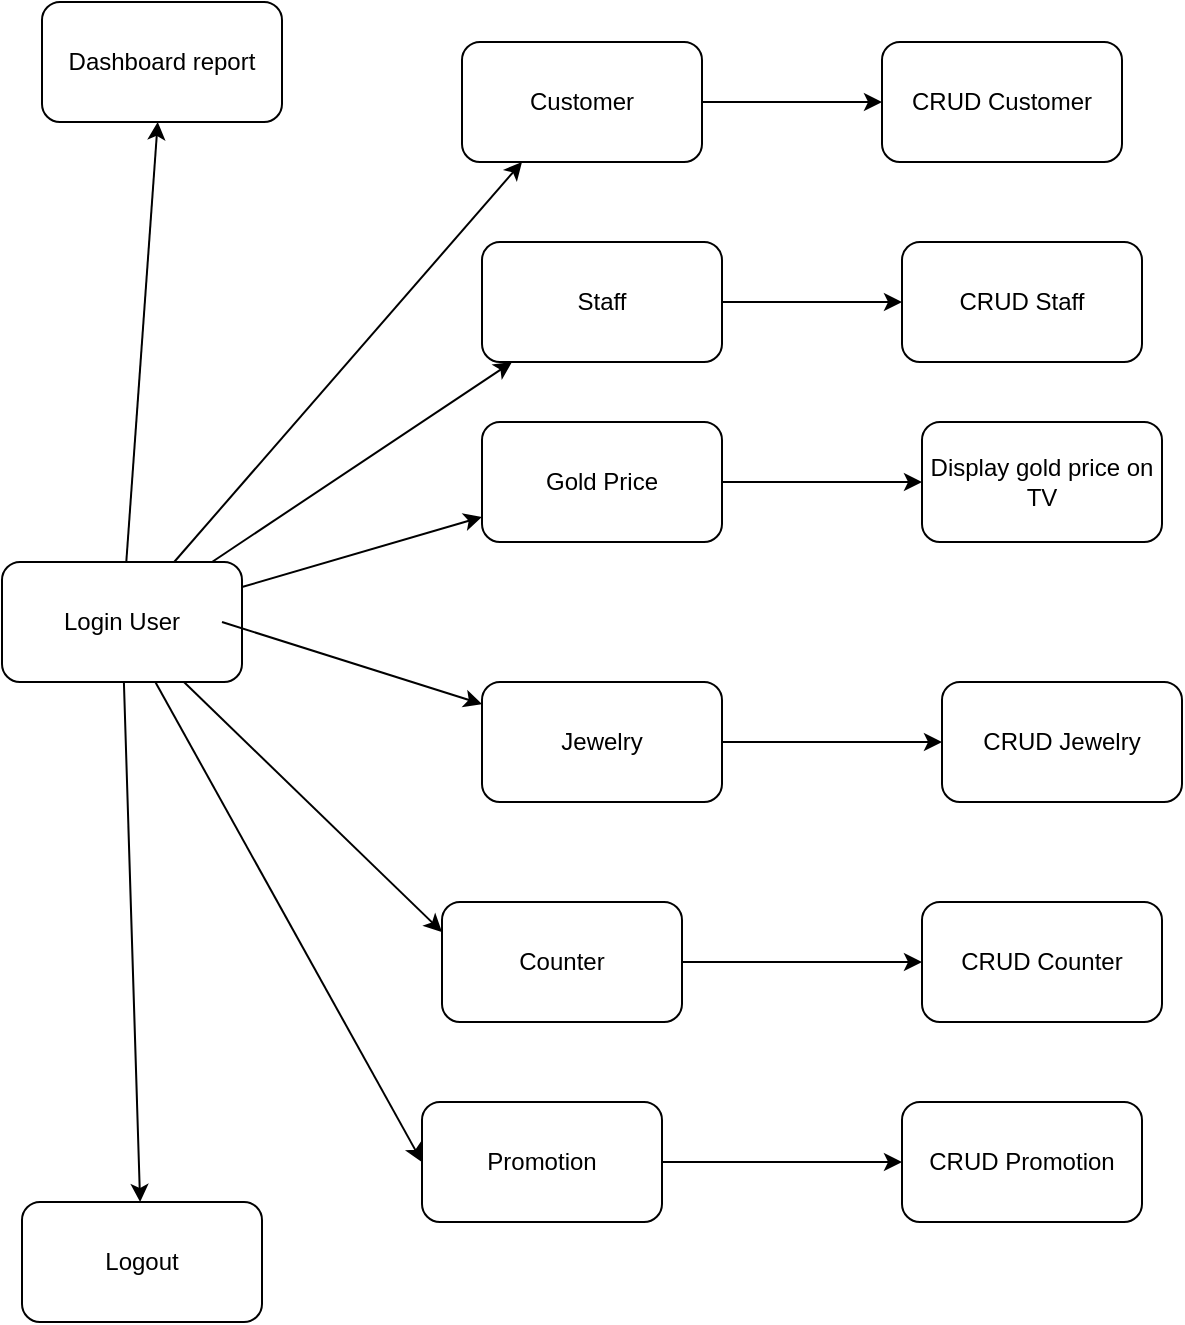 <mxfile version="24.6.4" type="device">
  <diagram name="Page-1" id="S857kirkOuxt9WHGmVWS">
    <mxGraphModel dx="1102" dy="810" grid="1" gridSize="10" guides="1" tooltips="1" connect="1" arrows="1" fold="1" page="1" pageScale="1" pageWidth="850" pageHeight="1100" math="0" shadow="0">
      <root>
        <mxCell id="0" />
        <mxCell id="1" parent="0" />
        <mxCell id="-o780Wv3_9u4--vOhIWa-11" value="Gold Price" style="rounded=1;whiteSpace=wrap;html=1;" vertex="1" parent="1">
          <mxGeometry x="280" y="230" width="120" height="60" as="geometry" />
        </mxCell>
        <mxCell id="-o780Wv3_9u4--vOhIWa-12" value="Jewelry" style="rounded=1;whiteSpace=wrap;html=1;" vertex="1" parent="1">
          <mxGeometry x="280" y="360" width="120" height="60" as="geometry" />
        </mxCell>
        <mxCell id="-o780Wv3_9u4--vOhIWa-13" value="Counter" style="rounded=1;whiteSpace=wrap;html=1;" vertex="1" parent="1">
          <mxGeometry x="260" y="470" width="120" height="60" as="geometry" />
        </mxCell>
        <mxCell id="-o780Wv3_9u4--vOhIWa-14" value="Logout" style="rounded=1;whiteSpace=wrap;html=1;" vertex="1" parent="1">
          <mxGeometry x="50" y="620" width="120" height="60" as="geometry" />
        </mxCell>
        <mxCell id="-o780Wv3_9u4--vOhIWa-15" value="Display gold price on TV" style="rounded=1;whiteSpace=wrap;html=1;" vertex="1" parent="1">
          <mxGeometry x="500" y="230" width="120" height="60" as="geometry" />
        </mxCell>
        <mxCell id="-o780Wv3_9u4--vOhIWa-16" value="" style="endArrow=classic;html=1;rounded=0;" edge="1" parent="1" source="-o780Wv3_9u4--vOhIWa-11" target="-o780Wv3_9u4--vOhIWa-15">
          <mxGeometry width="50" height="50" relative="1" as="geometry">
            <mxPoint x="400" y="440" as="sourcePoint" />
            <mxPoint x="450" y="390" as="targetPoint" />
          </mxGeometry>
        </mxCell>
        <mxCell id="-o780Wv3_9u4--vOhIWa-17" value="CRUD Jewelry" style="rounded=1;whiteSpace=wrap;html=1;" vertex="1" parent="1">
          <mxGeometry x="510" y="360" width="120" height="60" as="geometry" />
        </mxCell>
        <mxCell id="-o780Wv3_9u4--vOhIWa-18" value="" style="endArrow=classic;html=1;rounded=0;" edge="1" parent="1" source="-o780Wv3_9u4--vOhIWa-12" target="-o780Wv3_9u4--vOhIWa-17">
          <mxGeometry width="50" height="50" relative="1" as="geometry">
            <mxPoint x="400" y="440" as="sourcePoint" />
            <mxPoint x="450" y="390" as="targetPoint" />
          </mxGeometry>
        </mxCell>
        <mxCell id="-o780Wv3_9u4--vOhIWa-19" value="CRUD Counter" style="rounded=1;whiteSpace=wrap;html=1;" vertex="1" parent="1">
          <mxGeometry x="500" y="470" width="120" height="60" as="geometry" />
        </mxCell>
        <mxCell id="-o780Wv3_9u4--vOhIWa-20" value="" style="endArrow=classic;html=1;rounded=0;" edge="1" parent="1" source="-o780Wv3_9u4--vOhIWa-13" target="-o780Wv3_9u4--vOhIWa-19">
          <mxGeometry width="50" height="50" relative="1" as="geometry">
            <mxPoint x="400" y="440" as="sourcePoint" />
            <mxPoint x="450" y="390" as="targetPoint" />
          </mxGeometry>
        </mxCell>
        <mxCell id="-o780Wv3_9u4--vOhIWa-21" value="Login User" style="rounded=1;whiteSpace=wrap;html=1;" vertex="1" parent="1">
          <mxGeometry x="40" y="300" width="120" height="60" as="geometry" />
        </mxCell>
        <mxCell id="-o780Wv3_9u4--vOhIWa-22" value="" style="endArrow=classic;html=1;rounded=0;" edge="1" parent="1" source="-o780Wv3_9u4--vOhIWa-21" target="-o780Wv3_9u4--vOhIWa-11">
          <mxGeometry width="50" height="50" relative="1" as="geometry">
            <mxPoint x="400" y="420" as="sourcePoint" />
            <mxPoint x="450" y="370" as="targetPoint" />
          </mxGeometry>
        </mxCell>
        <mxCell id="-o780Wv3_9u4--vOhIWa-23" value="" style="endArrow=classic;html=1;rounded=0;" edge="1" parent="1" target="-o780Wv3_9u4--vOhIWa-12">
          <mxGeometry width="50" height="50" relative="1" as="geometry">
            <mxPoint x="150" y="330" as="sourcePoint" />
            <mxPoint x="300" y="240" as="targetPoint" />
          </mxGeometry>
        </mxCell>
        <mxCell id="-o780Wv3_9u4--vOhIWa-24" value="" style="endArrow=classic;html=1;rounded=0;entryX=0;entryY=0.25;entryDx=0;entryDy=0;" edge="1" parent="1" source="-o780Wv3_9u4--vOhIWa-21" target="-o780Wv3_9u4--vOhIWa-13">
          <mxGeometry width="50" height="50" relative="1" as="geometry">
            <mxPoint x="160" y="340" as="sourcePoint" />
            <mxPoint x="310" y="250" as="targetPoint" />
          </mxGeometry>
        </mxCell>
        <mxCell id="-o780Wv3_9u4--vOhIWa-25" value="" style="endArrow=classic;html=1;rounded=0;" edge="1" parent="1" source="-o780Wv3_9u4--vOhIWa-21" target="-o780Wv3_9u4--vOhIWa-14">
          <mxGeometry width="50" height="50" relative="1" as="geometry">
            <mxPoint x="170" y="350" as="sourcePoint" />
            <mxPoint x="320" y="260" as="targetPoint" />
          </mxGeometry>
        </mxCell>
        <mxCell id="-o780Wv3_9u4--vOhIWa-26" value="Dashboard report" style="rounded=1;whiteSpace=wrap;html=1;" vertex="1" parent="1">
          <mxGeometry x="60" y="20" width="120" height="60" as="geometry" />
        </mxCell>
        <mxCell id="-o780Wv3_9u4--vOhIWa-27" value="" style="endArrow=classic;html=1;rounded=0;" edge="1" parent="1" source="-o780Wv3_9u4--vOhIWa-21" target="-o780Wv3_9u4--vOhIWa-26">
          <mxGeometry width="50" height="50" relative="1" as="geometry">
            <mxPoint x="400" y="170" as="sourcePoint" />
            <mxPoint x="450" y="120" as="targetPoint" />
          </mxGeometry>
        </mxCell>
        <mxCell id="-o780Wv3_9u4--vOhIWa-28" value="Customer" style="rounded=1;whiteSpace=wrap;html=1;" vertex="1" parent="1">
          <mxGeometry x="270" y="40" width="120" height="60" as="geometry" />
        </mxCell>
        <mxCell id="-o780Wv3_9u4--vOhIWa-29" value="" style="endArrow=classic;html=1;rounded=0;entryX=0.25;entryY=1;entryDx=0;entryDy=0;" edge="1" parent="1" source="-o780Wv3_9u4--vOhIWa-21" target="-o780Wv3_9u4--vOhIWa-28">
          <mxGeometry width="50" height="50" relative="1" as="geometry">
            <mxPoint x="400" y="370" as="sourcePoint" />
            <mxPoint x="450" y="320" as="targetPoint" />
          </mxGeometry>
        </mxCell>
        <mxCell id="-o780Wv3_9u4--vOhIWa-30" value="CRUD Customer" style="rounded=1;whiteSpace=wrap;html=1;" vertex="1" parent="1">
          <mxGeometry x="480" y="40" width="120" height="60" as="geometry" />
        </mxCell>
        <mxCell id="-o780Wv3_9u4--vOhIWa-31" value="" style="endArrow=classic;html=1;rounded=0;" edge="1" parent="1" source="-o780Wv3_9u4--vOhIWa-28" target="-o780Wv3_9u4--vOhIWa-30">
          <mxGeometry width="50" height="50" relative="1" as="geometry">
            <mxPoint x="400" y="370" as="sourcePoint" />
            <mxPoint x="450" y="320" as="targetPoint" />
          </mxGeometry>
        </mxCell>
        <mxCell id="-o780Wv3_9u4--vOhIWa-33" value="Staff" style="rounded=1;whiteSpace=wrap;html=1;" vertex="1" parent="1">
          <mxGeometry x="280" y="140" width="120" height="60" as="geometry" />
        </mxCell>
        <mxCell id="-o780Wv3_9u4--vOhIWa-34" value="CRUD Staff" style="rounded=1;whiteSpace=wrap;html=1;" vertex="1" parent="1">
          <mxGeometry x="490" y="140" width="120" height="60" as="geometry" />
        </mxCell>
        <mxCell id="-o780Wv3_9u4--vOhIWa-35" value="" style="endArrow=classic;html=1;rounded=0;" edge="1" parent="1" source="-o780Wv3_9u4--vOhIWa-33" target="-o780Wv3_9u4--vOhIWa-34">
          <mxGeometry width="50" height="50" relative="1" as="geometry">
            <mxPoint x="410" y="470" as="sourcePoint" />
            <mxPoint x="460" y="420" as="targetPoint" />
          </mxGeometry>
        </mxCell>
        <mxCell id="-o780Wv3_9u4--vOhIWa-36" value="" style="endArrow=classic;html=1;rounded=0;" edge="1" parent="1" source="-o780Wv3_9u4--vOhIWa-21" target="-o780Wv3_9u4--vOhIWa-33">
          <mxGeometry width="50" height="50" relative="1" as="geometry">
            <mxPoint x="400" y="370" as="sourcePoint" />
            <mxPoint x="450" y="320" as="targetPoint" />
          </mxGeometry>
        </mxCell>
        <mxCell id="-o780Wv3_9u4--vOhIWa-37" value="Promotion" style="rounded=1;whiteSpace=wrap;html=1;" vertex="1" parent="1">
          <mxGeometry x="250" y="570" width="120" height="60" as="geometry" />
        </mxCell>
        <mxCell id="-o780Wv3_9u4--vOhIWa-38" value="CRUD Promotion" style="rounded=1;whiteSpace=wrap;html=1;" vertex="1" parent="1">
          <mxGeometry x="490" y="570" width="120" height="60" as="geometry" />
        </mxCell>
        <mxCell id="-o780Wv3_9u4--vOhIWa-39" value="" style="endArrow=classic;html=1;rounded=0;" edge="1" parent="1" source="-o780Wv3_9u4--vOhIWa-37" target="-o780Wv3_9u4--vOhIWa-38">
          <mxGeometry width="50" height="50" relative="1" as="geometry">
            <mxPoint x="390" y="540" as="sourcePoint" />
            <mxPoint x="440" y="490" as="targetPoint" />
          </mxGeometry>
        </mxCell>
        <mxCell id="-o780Wv3_9u4--vOhIWa-40" value="" style="endArrow=classic;html=1;rounded=0;entryX=0;entryY=0.5;entryDx=0;entryDy=0;" edge="1" parent="1" source="-o780Wv3_9u4--vOhIWa-21" target="-o780Wv3_9u4--vOhIWa-37">
          <mxGeometry width="50" height="50" relative="1" as="geometry">
            <mxPoint x="400" y="370" as="sourcePoint" />
            <mxPoint x="450" y="320" as="targetPoint" />
          </mxGeometry>
        </mxCell>
      </root>
    </mxGraphModel>
  </diagram>
</mxfile>
